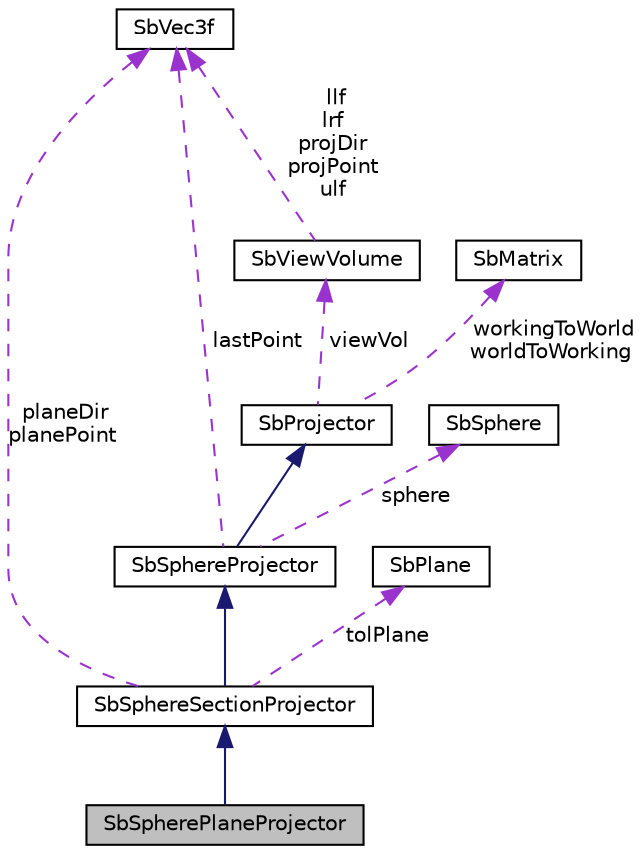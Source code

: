 digraph "SbSpherePlaneProjector"
{
 // LATEX_PDF_SIZE
  edge [fontname="Helvetica",fontsize="10",labelfontname="Helvetica",labelfontsize="10"];
  node [fontname="Helvetica",fontsize="10",shape=record];
  Node1 [label="SbSpherePlaneProjector",height=0.2,width=0.4,color="black", fillcolor="grey75", style="filled", fontcolor="black",tooltip="The SbSpherePlaneProjector class projects 2D points to a half-sphere and a plane."];
  Node2 -> Node1 [dir="back",color="midnightblue",fontsize="10",style="solid",fontname="Helvetica"];
  Node2 [label="SbSphereSectionProjector",height=0.2,width=0.4,color="black", fillcolor="white", style="filled",URL="$classSbSphereSectionProjector.html",tooltip="The SbSphereSectionProjector projects 2D points to a sliced sphere."];
  Node3 -> Node2 [dir="back",color="midnightblue",fontsize="10",style="solid",fontname="Helvetica"];
  Node3 [label="SbSphereProjector",height=0.2,width=0.4,color="black", fillcolor="white", style="filled",URL="$classSbSphereProjector.html",tooltip="The SbSphereProjector class is the abstract base class for mapping to spherical surfaces."];
  Node4 -> Node3 [dir="back",color="midnightblue",fontsize="10",style="solid",fontname="Helvetica"];
  Node4 [label="SbProjector",height=0.2,width=0.4,color="black", fillcolor="white", style="filled",URL="$classSbProjector.html",tooltip="The SbProjector class is the abstract base projector class."];
  Node5 -> Node4 [dir="back",color="darkorchid3",fontsize="10",style="dashed",label=" viewVol" ,fontname="Helvetica"];
  Node5 [label="SbViewVolume",height=0.2,width=0.4,color="black", fillcolor="white", style="filled",URL="$classSbViewVolume.html",tooltip="The SbViewVolume class is a viewing volume in 3D space."];
  Node6 -> Node5 [dir="back",color="darkorchid3",fontsize="10",style="dashed",label=" llf\nlrf\nprojDir\nprojPoint\nulf" ,fontname="Helvetica"];
  Node6 [label="SbVec3f",height=0.2,width=0.4,color="black", fillcolor="white", style="filled",URL="$classSbVec3f.html",tooltip="The SbVec3f class is a 3 dimensional vector with floating point coordinates."];
  Node7 -> Node4 [dir="back",color="darkorchid3",fontsize="10",style="dashed",label=" workingToWorld\nworldToWorking" ,fontname="Helvetica"];
  Node7 [label="SbMatrix",height=0.2,width=0.4,color="black", fillcolor="white", style="filled",URL="$classSbMatrix.html",tooltip="The SbMatrix class is a 4x4 dimensional representation of a matrix."];
  Node8 -> Node3 [dir="back",color="darkorchid3",fontsize="10",style="dashed",label=" sphere" ,fontname="Helvetica"];
  Node8 [label="SbSphere",height=0.2,width=0.4,color="black", fillcolor="white", style="filled",URL="$classSbSphere.html",tooltip="The SbSphere class is a representation of a sphere."];
  Node6 -> Node3 [dir="back",color="darkorchid3",fontsize="10",style="dashed",label=" lastPoint" ,fontname="Helvetica"];
  Node9 -> Node2 [dir="back",color="darkorchid3",fontsize="10",style="dashed",label=" tolPlane" ,fontname="Helvetica"];
  Node9 [label="SbPlane",height=0.2,width=0.4,color="black", fillcolor="white", style="filled",URL="$classSbPlane.html",tooltip="The SbPlane class represents a plane in 3D space."];
  Node6 -> Node2 [dir="back",color="darkorchid3",fontsize="10",style="dashed",label=" planeDir\nplanePoint" ,fontname="Helvetica"];
}
